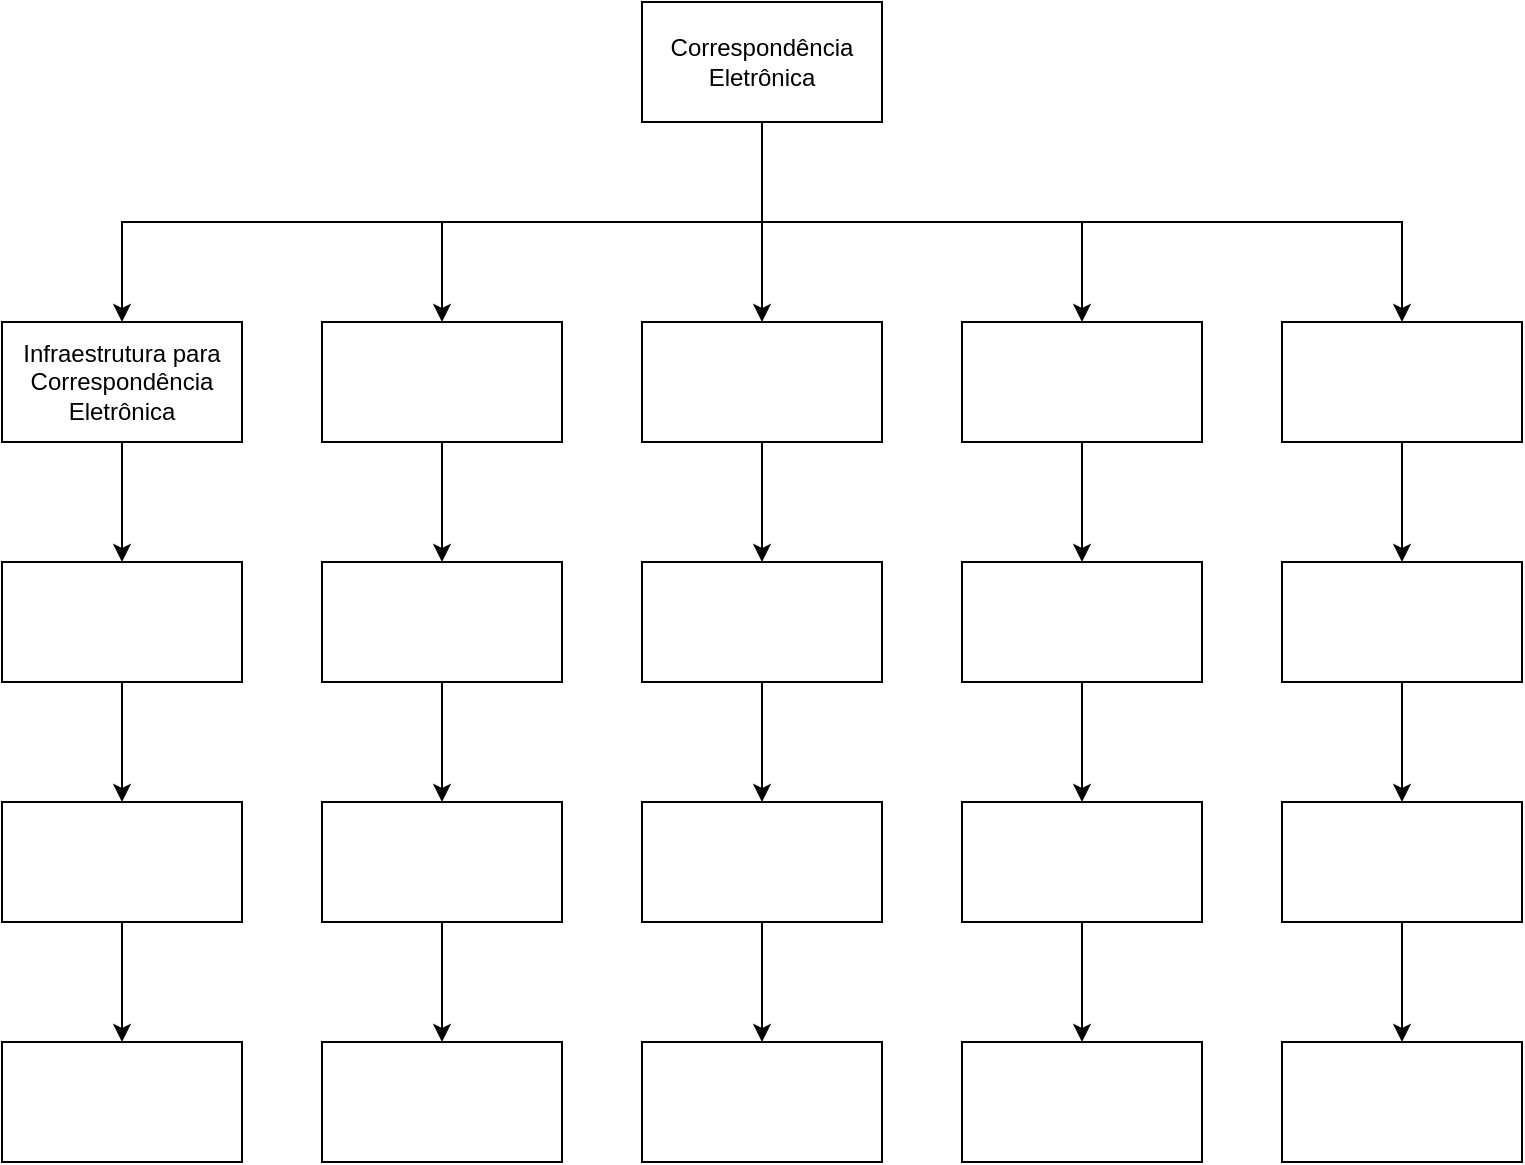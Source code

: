 <mxfile version="22.0.0" type="github">
  <diagram name="Page-1" id="D-1xYFfyUF5brrtXwwSW">
    <mxGraphModel dx="728" dy="403" grid="1" gridSize="10" guides="1" tooltips="1" connect="1" arrows="1" fold="1" page="1" pageScale="1" pageWidth="850" pageHeight="1100" math="0" shadow="0">
      <root>
        <mxCell id="0" />
        <mxCell id="1" parent="0" />
        <mxCell id="EP6wdVNV-JdF1x0DyxK7-22" style="edgeStyle=orthogonalEdgeStyle;rounded=0;orthogonalLoop=1;jettySize=auto;html=1;exitX=0.5;exitY=1;exitDx=0;exitDy=0;entryX=0.5;entryY=0;entryDx=0;entryDy=0;" edge="1" parent="1" source="EP6wdVNV-JdF1x0DyxK7-1" target="EP6wdVNV-JdF1x0DyxK7-2">
          <mxGeometry relative="1" as="geometry" />
        </mxCell>
        <mxCell id="EP6wdVNV-JdF1x0DyxK7-23" style="edgeStyle=orthogonalEdgeStyle;rounded=0;orthogonalLoop=1;jettySize=auto;html=1;exitX=0.5;exitY=1;exitDx=0;exitDy=0;entryX=0.5;entryY=0;entryDx=0;entryDy=0;" edge="1" parent="1" source="EP6wdVNV-JdF1x0DyxK7-1" target="EP6wdVNV-JdF1x0DyxK7-5">
          <mxGeometry relative="1" as="geometry" />
        </mxCell>
        <mxCell id="EP6wdVNV-JdF1x0DyxK7-24" style="edgeStyle=orthogonalEdgeStyle;rounded=0;orthogonalLoop=1;jettySize=auto;html=1;exitX=0.5;exitY=1;exitDx=0;exitDy=0;entryX=0.5;entryY=0;entryDx=0;entryDy=0;" edge="1" parent="1" source="EP6wdVNV-JdF1x0DyxK7-1" target="EP6wdVNV-JdF1x0DyxK7-3">
          <mxGeometry relative="1" as="geometry" />
        </mxCell>
        <mxCell id="EP6wdVNV-JdF1x0DyxK7-25" style="edgeStyle=orthogonalEdgeStyle;rounded=0;orthogonalLoop=1;jettySize=auto;html=1;exitX=0.5;exitY=1;exitDx=0;exitDy=0;entryX=0.5;entryY=0;entryDx=0;entryDy=0;" edge="1" parent="1" source="EP6wdVNV-JdF1x0DyxK7-1" target="EP6wdVNV-JdF1x0DyxK7-4">
          <mxGeometry relative="1" as="geometry" />
        </mxCell>
        <mxCell id="EP6wdVNV-JdF1x0DyxK7-26" style="edgeStyle=orthogonalEdgeStyle;rounded=0;orthogonalLoop=1;jettySize=auto;html=1;exitX=0.5;exitY=1;exitDx=0;exitDy=0;entryX=0.5;entryY=0;entryDx=0;entryDy=0;" edge="1" parent="1" source="EP6wdVNV-JdF1x0DyxK7-1" target="EP6wdVNV-JdF1x0DyxK7-6">
          <mxGeometry relative="1" as="geometry" />
        </mxCell>
        <mxCell id="EP6wdVNV-JdF1x0DyxK7-1" value="Correspondência Eletrônica&lt;span id=&quot;docs-internal-guid-e67e9642-7fff-54b9-82e5-9a89ee6bfa45&quot;&gt;&lt;/span&gt;" style="rounded=0;whiteSpace=wrap;html=1;" vertex="1" parent="1">
          <mxGeometry x="365" y="220" width="120" height="60" as="geometry" />
        </mxCell>
        <mxCell id="EP6wdVNV-JdF1x0DyxK7-29" style="edgeStyle=orthogonalEdgeStyle;rounded=0;orthogonalLoop=1;jettySize=auto;html=1;exitX=0.5;exitY=1;exitDx=0;exitDy=0;entryX=0.5;entryY=0;entryDx=0;entryDy=0;" edge="1" parent="1" source="EP6wdVNV-JdF1x0DyxK7-2" target="EP6wdVNV-JdF1x0DyxK7-7">
          <mxGeometry relative="1" as="geometry" />
        </mxCell>
        <mxCell id="EP6wdVNV-JdF1x0DyxK7-2" value="" style="rounded=0;whiteSpace=wrap;html=1;" vertex="1" parent="1">
          <mxGeometry x="365" y="380" width="120" height="60" as="geometry" />
        </mxCell>
        <mxCell id="EP6wdVNV-JdF1x0DyxK7-28" style="edgeStyle=orthogonalEdgeStyle;rounded=0;orthogonalLoop=1;jettySize=auto;html=1;exitX=0.5;exitY=1;exitDx=0;exitDy=0;entryX=0.5;entryY=0;entryDx=0;entryDy=0;" edge="1" parent="1" source="EP6wdVNV-JdF1x0DyxK7-3" target="EP6wdVNV-JdF1x0DyxK7-8">
          <mxGeometry relative="1" as="geometry" />
        </mxCell>
        <mxCell id="EP6wdVNV-JdF1x0DyxK7-3" value="" style="rounded=0;whiteSpace=wrap;html=1;" vertex="1" parent="1">
          <mxGeometry x="205" y="380" width="120" height="60" as="geometry" />
        </mxCell>
        <mxCell id="EP6wdVNV-JdF1x0DyxK7-30" style="edgeStyle=orthogonalEdgeStyle;rounded=0;orthogonalLoop=1;jettySize=auto;html=1;exitX=0.5;exitY=1;exitDx=0;exitDy=0;entryX=0.5;entryY=0;entryDx=0;entryDy=0;" edge="1" parent="1" source="EP6wdVNV-JdF1x0DyxK7-4" target="EP6wdVNV-JdF1x0DyxK7-9">
          <mxGeometry relative="1" as="geometry" />
        </mxCell>
        <mxCell id="EP6wdVNV-JdF1x0DyxK7-4" value="" style="rounded=0;whiteSpace=wrap;html=1;" vertex="1" parent="1">
          <mxGeometry x="525" y="380" width="120" height="60" as="geometry" />
        </mxCell>
        <mxCell id="EP6wdVNV-JdF1x0DyxK7-27" style="edgeStyle=orthogonalEdgeStyle;rounded=0;orthogonalLoop=1;jettySize=auto;html=1;exitX=0.5;exitY=1;exitDx=0;exitDy=0;entryX=0.5;entryY=0;entryDx=0;entryDy=0;" edge="1" parent="1" source="EP6wdVNV-JdF1x0DyxK7-5" target="EP6wdVNV-JdF1x0DyxK7-10">
          <mxGeometry relative="1" as="geometry" />
        </mxCell>
        <mxCell id="EP6wdVNV-JdF1x0DyxK7-5" value="Infraestrutura para Correspondência Eletrônica" style="rounded=0;whiteSpace=wrap;html=1;" vertex="1" parent="1">
          <mxGeometry x="45" y="380" width="120" height="60" as="geometry" />
        </mxCell>
        <mxCell id="EP6wdVNV-JdF1x0DyxK7-31" style="edgeStyle=orthogonalEdgeStyle;rounded=0;orthogonalLoop=1;jettySize=auto;html=1;exitX=0.5;exitY=1;exitDx=0;exitDy=0;entryX=0.5;entryY=0;entryDx=0;entryDy=0;" edge="1" parent="1" source="EP6wdVNV-JdF1x0DyxK7-6" target="EP6wdVNV-JdF1x0DyxK7-11">
          <mxGeometry relative="1" as="geometry" />
        </mxCell>
        <mxCell id="EP6wdVNV-JdF1x0DyxK7-6" value="" style="rounded=0;whiteSpace=wrap;html=1;" vertex="1" parent="1">
          <mxGeometry x="685" y="380" width="120" height="60" as="geometry" />
        </mxCell>
        <mxCell id="EP6wdVNV-JdF1x0DyxK7-34" style="edgeStyle=orthogonalEdgeStyle;rounded=0;orthogonalLoop=1;jettySize=auto;html=1;exitX=0.5;exitY=1;exitDx=0;exitDy=0;entryX=0.5;entryY=0;entryDx=0;entryDy=0;" edge="1" parent="1" source="EP6wdVNV-JdF1x0DyxK7-7" target="EP6wdVNV-JdF1x0DyxK7-12">
          <mxGeometry relative="1" as="geometry" />
        </mxCell>
        <mxCell id="EP6wdVNV-JdF1x0DyxK7-7" value="" style="rounded=0;whiteSpace=wrap;html=1;" vertex="1" parent="1">
          <mxGeometry x="365" y="500" width="120" height="60" as="geometry" />
        </mxCell>
        <mxCell id="EP6wdVNV-JdF1x0DyxK7-33" style="edgeStyle=orthogonalEdgeStyle;rounded=0;orthogonalLoop=1;jettySize=auto;html=1;exitX=0.5;exitY=1;exitDx=0;exitDy=0;entryX=0.5;entryY=0;entryDx=0;entryDy=0;" edge="1" parent="1" source="EP6wdVNV-JdF1x0DyxK7-8" target="EP6wdVNV-JdF1x0DyxK7-13">
          <mxGeometry relative="1" as="geometry" />
        </mxCell>
        <mxCell id="EP6wdVNV-JdF1x0DyxK7-8" value="" style="rounded=0;whiteSpace=wrap;html=1;" vertex="1" parent="1">
          <mxGeometry x="205" y="500" width="120" height="60" as="geometry" />
        </mxCell>
        <mxCell id="EP6wdVNV-JdF1x0DyxK7-35" style="edgeStyle=orthogonalEdgeStyle;rounded=0;orthogonalLoop=1;jettySize=auto;html=1;exitX=0.5;exitY=1;exitDx=0;exitDy=0;entryX=0.5;entryY=0;entryDx=0;entryDy=0;" edge="1" parent="1" source="EP6wdVNV-JdF1x0DyxK7-9" target="EP6wdVNV-JdF1x0DyxK7-14">
          <mxGeometry relative="1" as="geometry" />
        </mxCell>
        <mxCell id="EP6wdVNV-JdF1x0DyxK7-9" value="" style="rounded=0;whiteSpace=wrap;html=1;" vertex="1" parent="1">
          <mxGeometry x="525" y="500" width="120" height="60" as="geometry" />
        </mxCell>
        <mxCell id="EP6wdVNV-JdF1x0DyxK7-32" style="edgeStyle=orthogonalEdgeStyle;rounded=0;orthogonalLoop=1;jettySize=auto;html=1;exitX=0.5;exitY=1;exitDx=0;exitDy=0;entryX=0.5;entryY=0;entryDx=0;entryDy=0;" edge="1" parent="1" source="EP6wdVNV-JdF1x0DyxK7-10" target="EP6wdVNV-JdF1x0DyxK7-15">
          <mxGeometry relative="1" as="geometry" />
        </mxCell>
        <mxCell id="EP6wdVNV-JdF1x0DyxK7-10" value="" style="rounded=0;whiteSpace=wrap;html=1;" vertex="1" parent="1">
          <mxGeometry x="45" y="500" width="120" height="60" as="geometry" />
        </mxCell>
        <mxCell id="EP6wdVNV-JdF1x0DyxK7-36" style="edgeStyle=orthogonalEdgeStyle;rounded=0;orthogonalLoop=1;jettySize=auto;html=1;exitX=0.5;exitY=1;exitDx=0;exitDy=0;entryX=0.5;entryY=0;entryDx=0;entryDy=0;" edge="1" parent="1" source="EP6wdVNV-JdF1x0DyxK7-11" target="EP6wdVNV-JdF1x0DyxK7-16">
          <mxGeometry relative="1" as="geometry" />
        </mxCell>
        <mxCell id="EP6wdVNV-JdF1x0DyxK7-11" value="" style="rounded=0;whiteSpace=wrap;html=1;" vertex="1" parent="1">
          <mxGeometry x="685" y="500" width="120" height="60" as="geometry" />
        </mxCell>
        <mxCell id="EP6wdVNV-JdF1x0DyxK7-39" style="edgeStyle=orthogonalEdgeStyle;rounded=0;orthogonalLoop=1;jettySize=auto;html=1;exitX=0.5;exitY=1;exitDx=0;exitDy=0;entryX=0.5;entryY=0;entryDx=0;entryDy=0;" edge="1" parent="1" source="EP6wdVNV-JdF1x0DyxK7-12" target="EP6wdVNV-JdF1x0DyxK7-17">
          <mxGeometry relative="1" as="geometry" />
        </mxCell>
        <mxCell id="EP6wdVNV-JdF1x0DyxK7-12" value="" style="rounded=0;whiteSpace=wrap;html=1;" vertex="1" parent="1">
          <mxGeometry x="365" y="620" width="120" height="60" as="geometry" />
        </mxCell>
        <mxCell id="EP6wdVNV-JdF1x0DyxK7-38" style="edgeStyle=orthogonalEdgeStyle;rounded=0;orthogonalLoop=1;jettySize=auto;html=1;exitX=0.5;exitY=1;exitDx=0;exitDy=0;entryX=0.5;entryY=0;entryDx=0;entryDy=0;" edge="1" parent="1" source="EP6wdVNV-JdF1x0DyxK7-13" target="EP6wdVNV-JdF1x0DyxK7-18">
          <mxGeometry relative="1" as="geometry" />
        </mxCell>
        <mxCell id="EP6wdVNV-JdF1x0DyxK7-13" value="" style="rounded=0;whiteSpace=wrap;html=1;" vertex="1" parent="1">
          <mxGeometry x="205" y="620" width="120" height="60" as="geometry" />
        </mxCell>
        <mxCell id="EP6wdVNV-JdF1x0DyxK7-40" style="edgeStyle=orthogonalEdgeStyle;rounded=0;orthogonalLoop=1;jettySize=auto;html=1;exitX=0.5;exitY=1;exitDx=0;exitDy=0;entryX=0.5;entryY=0;entryDx=0;entryDy=0;" edge="1" parent="1" source="EP6wdVNV-JdF1x0DyxK7-14" target="EP6wdVNV-JdF1x0DyxK7-19">
          <mxGeometry relative="1" as="geometry" />
        </mxCell>
        <mxCell id="EP6wdVNV-JdF1x0DyxK7-14" value="" style="rounded=0;whiteSpace=wrap;html=1;" vertex="1" parent="1">
          <mxGeometry x="525" y="620" width="120" height="60" as="geometry" />
        </mxCell>
        <mxCell id="EP6wdVNV-JdF1x0DyxK7-37" style="edgeStyle=orthogonalEdgeStyle;rounded=0;orthogonalLoop=1;jettySize=auto;html=1;exitX=0.5;exitY=1;exitDx=0;exitDy=0;entryX=0.5;entryY=0;entryDx=0;entryDy=0;" edge="1" parent="1" source="EP6wdVNV-JdF1x0DyxK7-15" target="EP6wdVNV-JdF1x0DyxK7-20">
          <mxGeometry relative="1" as="geometry" />
        </mxCell>
        <mxCell id="EP6wdVNV-JdF1x0DyxK7-15" value="" style="rounded=0;whiteSpace=wrap;html=1;" vertex="1" parent="1">
          <mxGeometry x="45" y="620" width="120" height="60" as="geometry" />
        </mxCell>
        <mxCell id="EP6wdVNV-JdF1x0DyxK7-41" style="edgeStyle=orthogonalEdgeStyle;rounded=0;orthogonalLoop=1;jettySize=auto;html=1;exitX=0.5;exitY=1;exitDx=0;exitDy=0;entryX=0.5;entryY=0;entryDx=0;entryDy=0;" edge="1" parent="1" source="EP6wdVNV-JdF1x0DyxK7-16" target="EP6wdVNV-JdF1x0DyxK7-21">
          <mxGeometry relative="1" as="geometry" />
        </mxCell>
        <mxCell id="EP6wdVNV-JdF1x0DyxK7-16" value="" style="rounded=0;whiteSpace=wrap;html=1;" vertex="1" parent="1">
          <mxGeometry x="685" y="620" width="120" height="60" as="geometry" />
        </mxCell>
        <mxCell id="EP6wdVNV-JdF1x0DyxK7-17" value="" style="rounded=0;whiteSpace=wrap;html=1;" vertex="1" parent="1">
          <mxGeometry x="365" y="740" width="120" height="60" as="geometry" />
        </mxCell>
        <mxCell id="EP6wdVNV-JdF1x0DyxK7-18" value="" style="rounded=0;whiteSpace=wrap;html=1;" vertex="1" parent="1">
          <mxGeometry x="205" y="740" width="120" height="60" as="geometry" />
        </mxCell>
        <mxCell id="EP6wdVNV-JdF1x0DyxK7-19" value="" style="rounded=0;whiteSpace=wrap;html=1;" vertex="1" parent="1">
          <mxGeometry x="525" y="740" width="120" height="60" as="geometry" />
        </mxCell>
        <mxCell id="EP6wdVNV-JdF1x0DyxK7-20" value="" style="rounded=0;whiteSpace=wrap;html=1;" vertex="1" parent="1">
          <mxGeometry x="45" y="740" width="120" height="60" as="geometry" />
        </mxCell>
        <mxCell id="EP6wdVNV-JdF1x0DyxK7-21" value="" style="rounded=0;whiteSpace=wrap;html=1;" vertex="1" parent="1">
          <mxGeometry x="685" y="740" width="120" height="60" as="geometry" />
        </mxCell>
      </root>
    </mxGraphModel>
  </diagram>
</mxfile>
